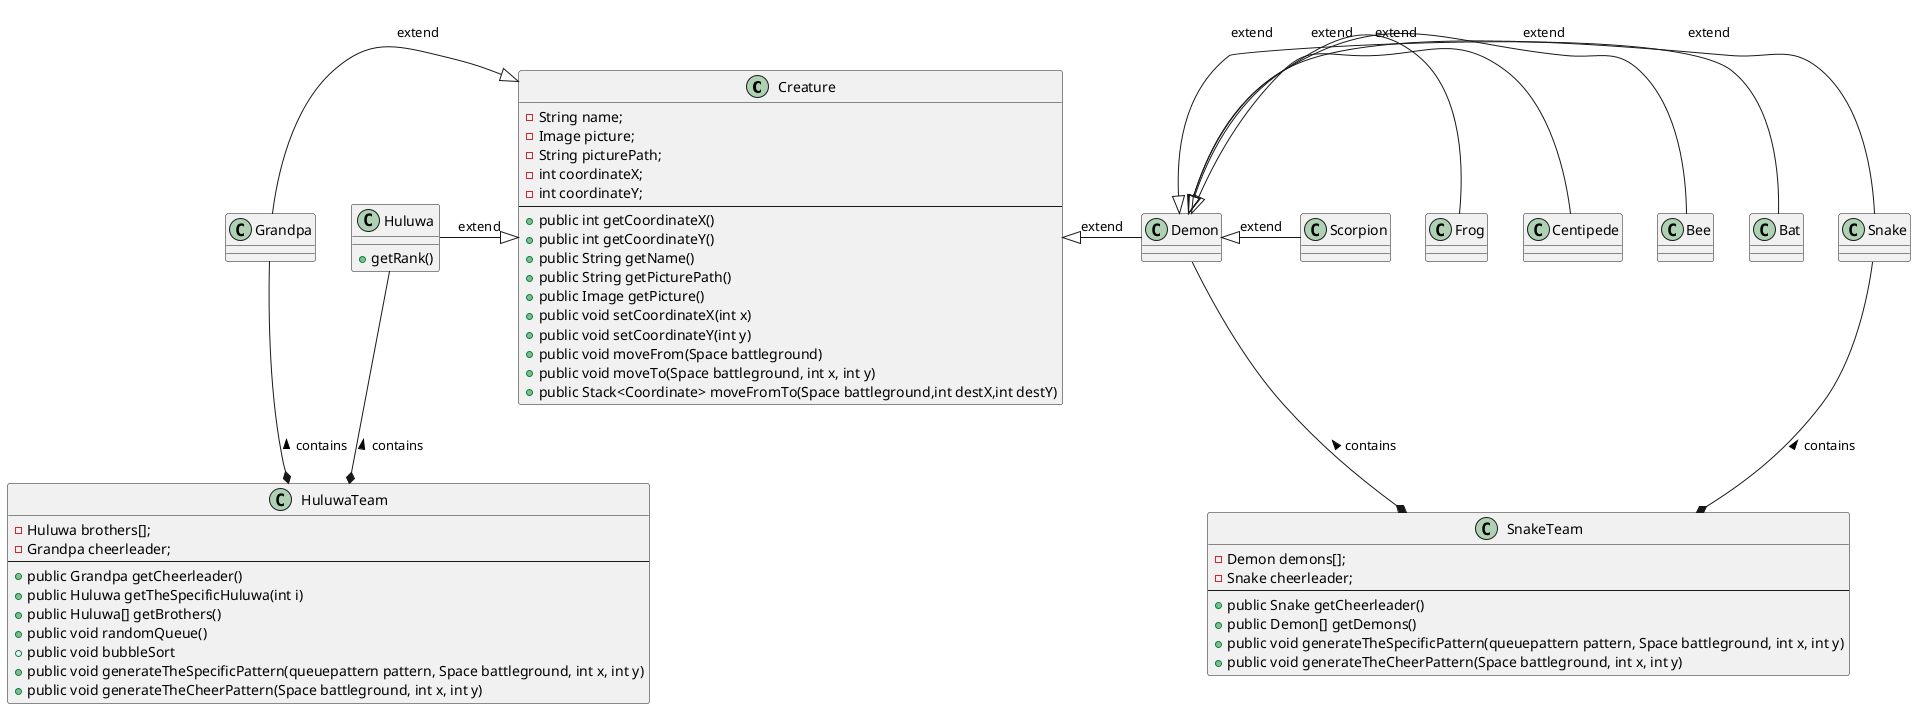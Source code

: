 @startuml

class Creature {
    - String name;
    - Image picture;
    - String picturePath;
    - int coordinateX;
    - int coordinateY;
    --
    + public int getCoordinateX()
    + public int getCoordinateY()
    + public String getName()
    + public String getPicturePath()
    + public Image getPicture()
    + public void setCoordinateX(int x)
    + public void setCoordinateY(int y)
    + public void moveFrom(Space battleground)
    + public void moveTo(Space battleground, int x, int y)
    + public Stack<Coordinate> moveFromTo(Space battleground,int destX,int destY)
}

class Demon
Demon -left-|>Creature:extend

class Bat
Bat -left-|>Demon:extend

class Bee
Bee -left-|>Demon:extend

class Centipede
Centipede -left-|>Demon:extend

class Frog
Frog -left-|>Demon:extend

class Scorpion
Scorpion -left-|>Demon:extend

class Snake
Snake -left-|>Demon:extend

class Huluwa{
    +getRank()
}
Huluwa -right-|>Creature:extend

class Grandpa
Grandpa -right-|>Creature:extend


class HuluwaTeam{
    - Huluwa brothers[];
    - Grandpa cheerleader;
    --
    + public Grandpa getCheerleader()
    + public Huluwa getTheSpecificHuluwa(int i)
    + public Huluwa[] getBrothers()
    + public void randomQueue()
    + public void bubbleSort
    + public void generateTheSpecificPattern(queuepattern pattern, Space battleground, int x, int y)
    + public void generateTheCheerPattern(Space battleground, int x, int y)
}

HuluwaTeam *-up- Huluwa :contains >
HuluwaTeam *-up- Grandpa :contains >

class SnakeTeam{
    - Demon demons[];
    - Snake cheerleader;
    --
    + public Snake getCheerleader()
    + public Demon[] getDemons()
    + public void generateTheSpecificPattern(queuepattern pattern, Space battleground, int x, int y)
    + public void generateTheCheerPattern(Space battleground, int x, int y)
}

SnakeTeam *-up- Demon :contains >
SnakeTeam *-up- Snake :contains >


@enduml